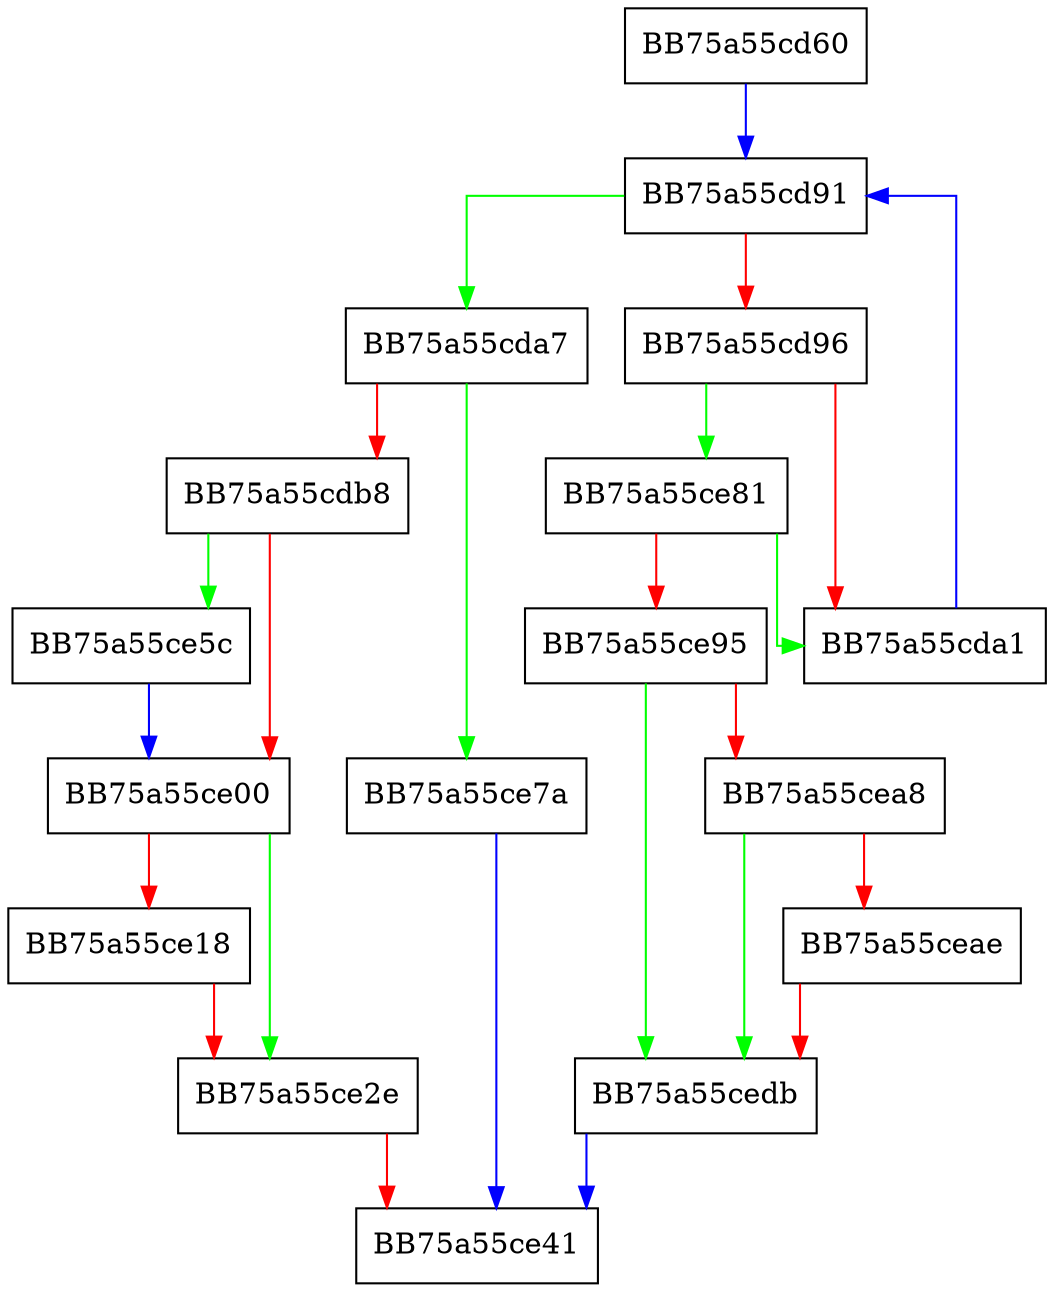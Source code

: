 digraph AddToExtraResList {
  node [shape="box"];
  graph [splines=ortho];
  BB75a55cd60 -> BB75a55cd91 [color="blue"];
  BB75a55cd91 -> BB75a55cda7 [color="green"];
  BB75a55cd91 -> BB75a55cd96 [color="red"];
  BB75a55cd96 -> BB75a55ce81 [color="green"];
  BB75a55cd96 -> BB75a55cda1 [color="red"];
  BB75a55cda1 -> BB75a55cd91 [color="blue"];
  BB75a55cda7 -> BB75a55ce7a [color="green"];
  BB75a55cda7 -> BB75a55cdb8 [color="red"];
  BB75a55cdb8 -> BB75a55ce5c [color="green"];
  BB75a55cdb8 -> BB75a55ce00 [color="red"];
  BB75a55ce00 -> BB75a55ce2e [color="green"];
  BB75a55ce00 -> BB75a55ce18 [color="red"];
  BB75a55ce18 -> BB75a55ce2e [color="red"];
  BB75a55ce2e -> BB75a55ce41 [color="red"];
  BB75a55ce5c -> BB75a55ce00 [color="blue"];
  BB75a55ce7a -> BB75a55ce41 [color="blue"];
  BB75a55ce81 -> BB75a55cda1 [color="green"];
  BB75a55ce81 -> BB75a55ce95 [color="red"];
  BB75a55ce95 -> BB75a55cedb [color="green"];
  BB75a55ce95 -> BB75a55cea8 [color="red"];
  BB75a55cea8 -> BB75a55cedb [color="green"];
  BB75a55cea8 -> BB75a55ceae [color="red"];
  BB75a55ceae -> BB75a55cedb [color="red"];
  BB75a55cedb -> BB75a55ce41 [color="blue"];
}